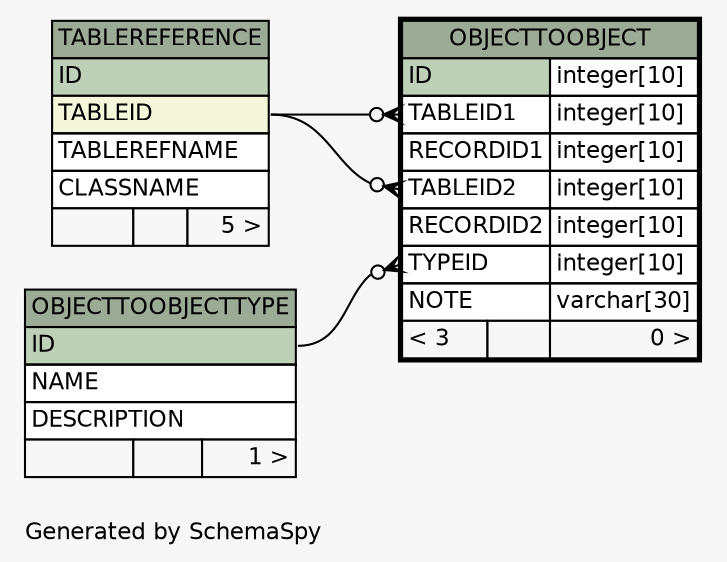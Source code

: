 // dot 2.26.3 on Linux 3.5.0-34-generic
// SchemaSpy rev 590
digraph "oneDegreeRelationshipsDiagram" {
  graph [
    rankdir="RL"
    bgcolor="#f7f7f7"
    label="\nGenerated by SchemaSpy"
    labeljust="l"
    nodesep="0.18"
    ranksep="0.46"
    fontname="Helvetica"
    fontsize="11"
  ];
  node [
    fontname="Helvetica"
    fontsize="11"
    shape="plaintext"
  ];
  edge [
    arrowsize="0.8"
  ];
  "OBJECTTOOBJECT":"TABLEID1":w -> "TABLEREFERENCE":"TABLEID":e [arrowhead=none dir=back arrowtail=crowodot];
  "OBJECTTOOBJECT":"TABLEID2":w -> "TABLEREFERENCE":"TABLEID":e [arrowhead=none dir=back arrowtail=crowodot];
  "OBJECTTOOBJECT":"TYPEID":w -> "OBJECTTOOBJECTTYPE":"ID":e [arrowhead=none dir=back arrowtail=crowodot];
  "OBJECTTOOBJECT" [
    label=<
    <TABLE BORDER="2" CELLBORDER="1" CELLSPACING="0" BGCOLOR="#ffffff">
      <TR><TD COLSPAN="3" BGCOLOR="#9bab96" ALIGN="CENTER">OBJECTTOOBJECT</TD></TR>
      <TR><TD PORT="ID" COLSPAN="2" BGCOLOR="#bed1b8" ALIGN="LEFT">ID</TD><TD PORT="ID.type" ALIGN="LEFT">integer[10]</TD></TR>
      <TR><TD PORT="TABLEID1" COLSPAN="2" ALIGN="LEFT">TABLEID1</TD><TD PORT="TABLEID1.type" ALIGN="LEFT">integer[10]</TD></TR>
      <TR><TD PORT="RECORDID1" COLSPAN="2" ALIGN="LEFT">RECORDID1</TD><TD PORT="RECORDID1.type" ALIGN="LEFT">integer[10]</TD></TR>
      <TR><TD PORT="TABLEID2" COLSPAN="2" ALIGN="LEFT">TABLEID2</TD><TD PORT="TABLEID2.type" ALIGN="LEFT">integer[10]</TD></TR>
      <TR><TD PORT="RECORDID2" COLSPAN="2" ALIGN="LEFT">RECORDID2</TD><TD PORT="RECORDID2.type" ALIGN="LEFT">integer[10]</TD></TR>
      <TR><TD PORT="TYPEID" COLSPAN="2" ALIGN="LEFT">TYPEID</TD><TD PORT="TYPEID.type" ALIGN="LEFT">integer[10]</TD></TR>
      <TR><TD PORT="NOTE" COLSPAN="2" ALIGN="LEFT">NOTE</TD><TD PORT="NOTE.type" ALIGN="LEFT">varchar[30]</TD></TR>
      <TR><TD ALIGN="LEFT" BGCOLOR="#f7f7f7">&lt; 3</TD><TD ALIGN="RIGHT" BGCOLOR="#f7f7f7">  </TD><TD ALIGN="RIGHT" BGCOLOR="#f7f7f7">0 &gt;</TD></TR>
    </TABLE>>
    URL="OBJECTTOOBJECT.html"
    tooltip="OBJECTTOOBJECT"
  ];
  "OBJECTTOOBJECTTYPE" [
    label=<
    <TABLE BORDER="0" CELLBORDER="1" CELLSPACING="0" BGCOLOR="#ffffff">
      <TR><TD COLSPAN="3" BGCOLOR="#9bab96" ALIGN="CENTER">OBJECTTOOBJECTTYPE</TD></TR>
      <TR><TD PORT="ID" COLSPAN="3" BGCOLOR="#bed1b8" ALIGN="LEFT">ID</TD></TR>
      <TR><TD PORT="NAME" COLSPAN="3" ALIGN="LEFT">NAME</TD></TR>
      <TR><TD PORT="DESCRIPTION" COLSPAN="3" ALIGN="LEFT">DESCRIPTION</TD></TR>
      <TR><TD ALIGN="LEFT" BGCOLOR="#f7f7f7">  </TD><TD ALIGN="RIGHT" BGCOLOR="#f7f7f7">  </TD><TD ALIGN="RIGHT" BGCOLOR="#f7f7f7">1 &gt;</TD></TR>
    </TABLE>>
    URL="OBJECTTOOBJECTTYPE.html"
    tooltip="OBJECTTOOBJECTTYPE"
  ];
  "TABLEREFERENCE" [
    label=<
    <TABLE BORDER="0" CELLBORDER="1" CELLSPACING="0" BGCOLOR="#ffffff">
      <TR><TD COLSPAN="3" BGCOLOR="#9bab96" ALIGN="CENTER">TABLEREFERENCE</TD></TR>
      <TR><TD PORT="ID" COLSPAN="3" BGCOLOR="#bed1b8" ALIGN="LEFT">ID</TD></TR>
      <TR><TD PORT="TABLEID" COLSPAN="3" BGCOLOR="#f4f7da" ALIGN="LEFT">TABLEID</TD></TR>
      <TR><TD PORT="TABLEREFNAME" COLSPAN="3" ALIGN="LEFT">TABLEREFNAME</TD></TR>
      <TR><TD PORT="CLASSNAME" COLSPAN="3" ALIGN="LEFT">CLASSNAME</TD></TR>
      <TR><TD ALIGN="LEFT" BGCOLOR="#f7f7f7">  </TD><TD ALIGN="RIGHT" BGCOLOR="#f7f7f7">  </TD><TD ALIGN="RIGHT" BGCOLOR="#f7f7f7">5 &gt;</TD></TR>
    </TABLE>>
    URL="TABLEREFERENCE.html"
    tooltip="TABLEREFERENCE"
  ];
}
